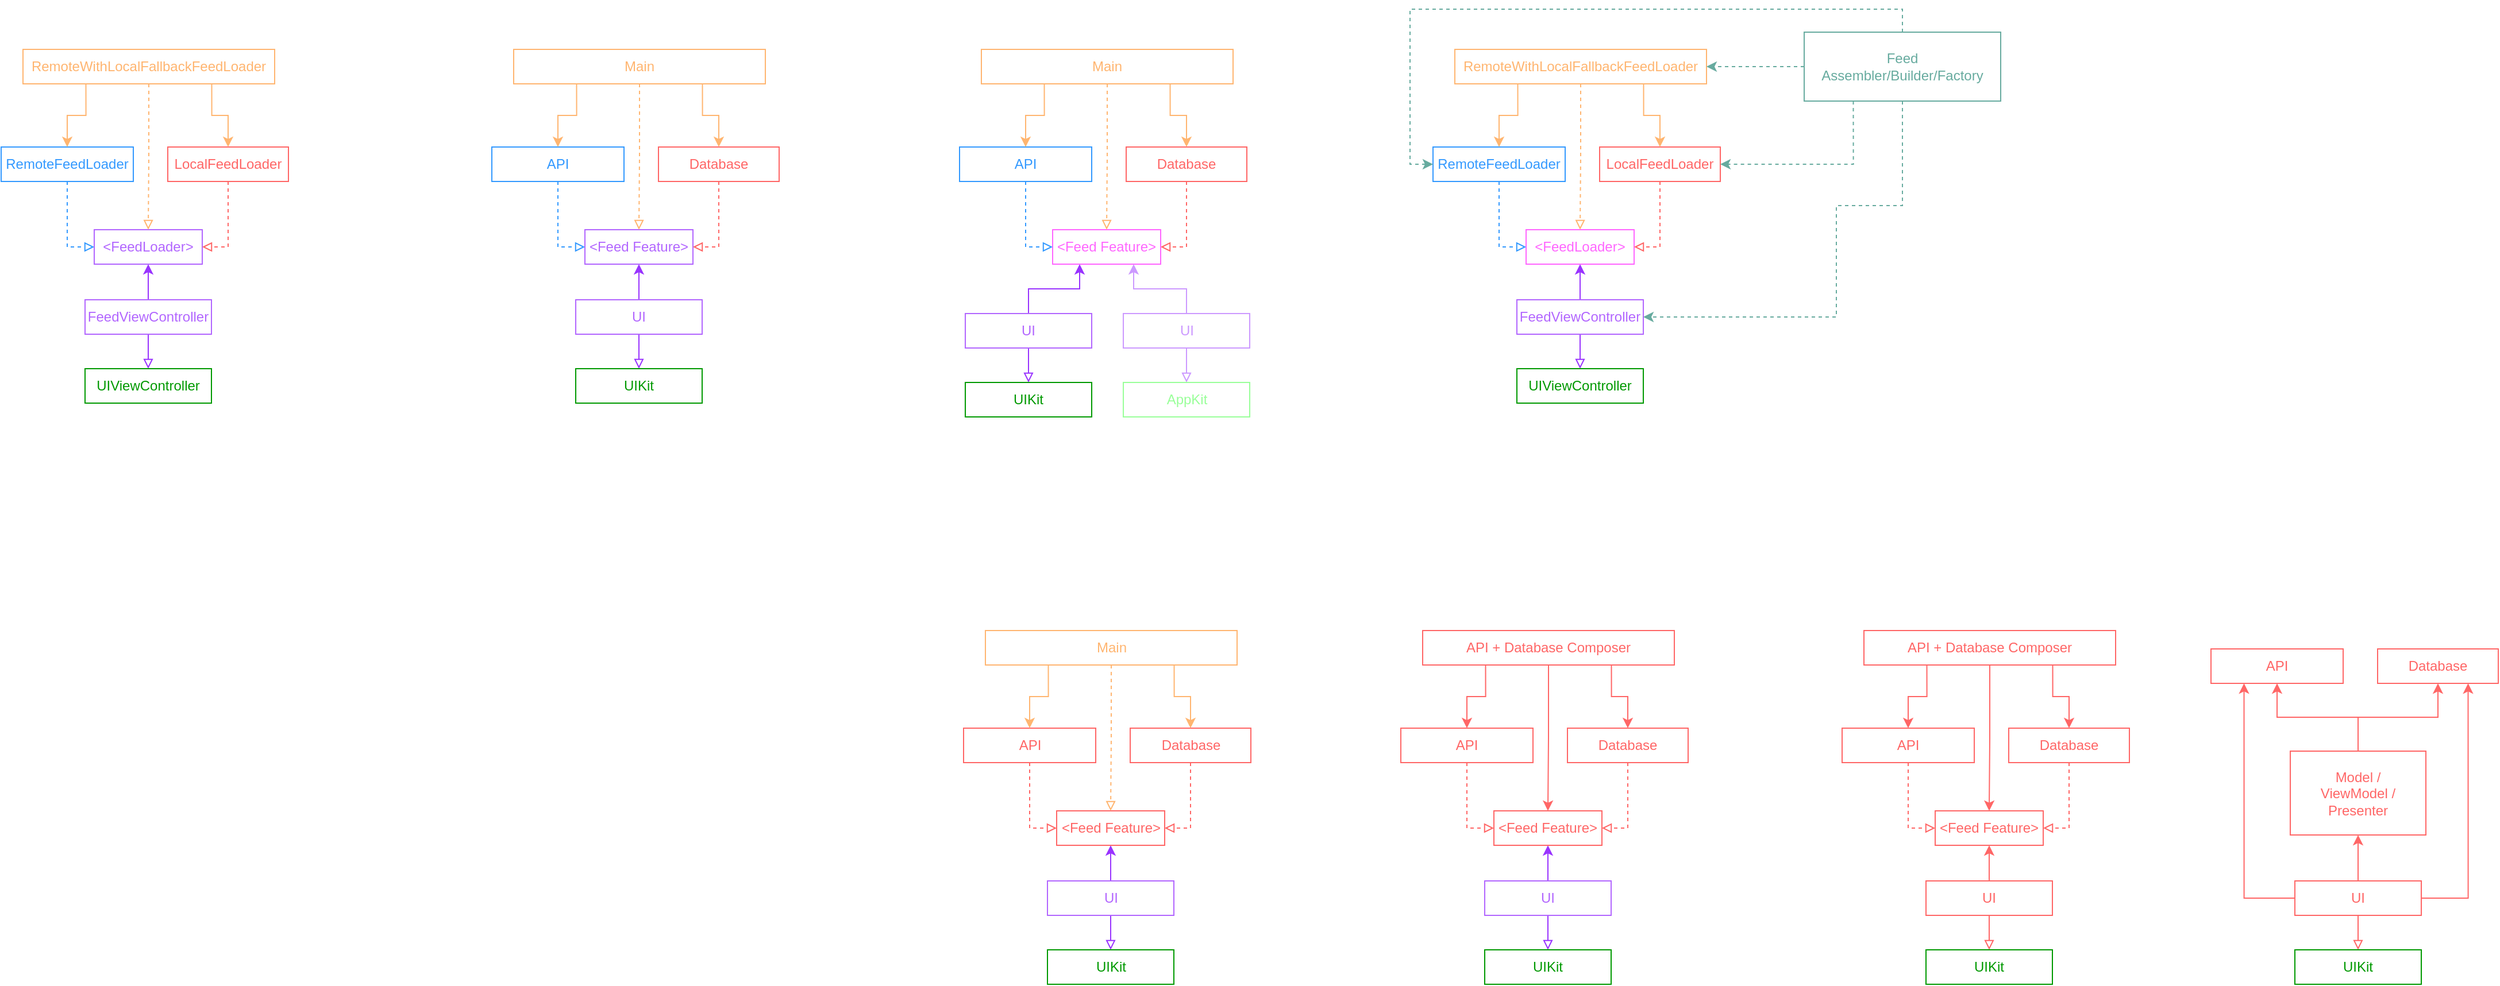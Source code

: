 <mxfile version="21.6.5" type="browser">
  <diagram name="Page-1" id="Kj_0csYEAmlhjLJz_cuv">
    <mxGraphModel dx="3754" dy="2217" grid="0" gridSize="10" guides="1" tooltips="1" connect="1" arrows="1" fold="1" page="0" pageScale="1" pageWidth="850" pageHeight="1100" math="0" shadow="0">
      <root>
        <mxCell id="0" />
        <mxCell id="1" parent="0" />
        <mxCell id="WuWC4Ye0YvJcBM2Y35hv-4" style="edgeStyle=orthogonalEdgeStyle;rounded=0;orthogonalLoop=1;jettySize=auto;html=1;strokeColor=#9933FF;endArrow=block;endFill=0;" parent="1" source="WuWC4Ye0YvJcBM2Y35hv-1" target="WuWC4Ye0YvJcBM2Y35hv-2" edge="1">
          <mxGeometry relative="1" as="geometry" />
        </mxCell>
        <mxCell id="WuWC4Ye0YvJcBM2Y35hv-7" style="edgeStyle=orthogonalEdgeStyle;rounded=0;orthogonalLoop=1;jettySize=auto;html=1;exitX=0.5;exitY=0;exitDx=0;exitDy=0;entryX=0.5;entryY=1;entryDx=0;entryDy=0;endArrow=classic;strokeColor=#9933FF;endFill=1;" parent="1" source="WuWC4Ye0YvJcBM2Y35hv-1" target="WuWC4Ye0YvJcBM2Y35hv-6" edge="1">
          <mxGeometry relative="1" as="geometry" />
        </mxCell>
        <mxCell id="WuWC4Ye0YvJcBM2Y35hv-1" value="FeedViewController" style="rounded=0;whiteSpace=wrap;html=1;strokeColor=#B266FF;fontColor=#B266FF;" parent="1" vertex="1">
          <mxGeometry x="370" y="330" width="110" height="30" as="geometry" />
        </mxCell>
        <mxCell id="WuWC4Ye0YvJcBM2Y35hv-2" value="UIViewController" style="rounded=0;whiteSpace=wrap;html=1;strokeColor=#009900;fontColor=#009900;" parent="1" vertex="1">
          <mxGeometry x="370" y="390" width="110" height="30" as="geometry" />
        </mxCell>
        <mxCell id="WuWC4Ye0YvJcBM2Y35hv-6" value="&amp;lt;FeedLoader&amp;gt;" style="rounded=0;whiteSpace=wrap;html=1;strokeColor=#B266FF;fontColor=#B266FF;" parent="1" vertex="1">
          <mxGeometry x="378" y="269" width="94" height="30" as="geometry" />
        </mxCell>
        <mxCell id="WuWC4Ye0YvJcBM2Y35hv-11" style="edgeStyle=orthogonalEdgeStyle;shape=connector;rounded=0;orthogonalLoop=1;jettySize=auto;html=1;entryX=0;entryY=0.5;entryDx=0;entryDy=0;dashed=1;labelBackgroundColor=default;strokeColor=#3399FF;fontFamily=Helvetica;fontSize=11;fontColor=default;endArrow=block;endFill=0;exitX=0.5;exitY=1;exitDx=0;exitDy=0;" parent="1" source="WuWC4Ye0YvJcBM2Y35hv-9" target="WuWC4Ye0YvJcBM2Y35hv-6" edge="1">
          <mxGeometry relative="1" as="geometry" />
        </mxCell>
        <mxCell id="WuWC4Ye0YvJcBM2Y35hv-9" value="RemoteFeedLoader" style="rounded=0;whiteSpace=wrap;html=1;strokeColor=#3399FF;fontColor=#3399FF;" parent="1" vertex="1">
          <mxGeometry x="297" y="197" width="115" height="30" as="geometry" />
        </mxCell>
        <mxCell id="WuWC4Ye0YvJcBM2Y35hv-13" style="edgeStyle=orthogonalEdgeStyle;shape=connector;rounded=0;orthogonalLoop=1;jettySize=auto;html=1;entryX=1;entryY=0.5;entryDx=0;entryDy=0;dashed=1;labelBackgroundColor=default;strokeColor=#FF6666;fontFamily=Helvetica;fontSize=11;fontColor=default;endArrow=block;endFill=0;" parent="1" source="WuWC4Ye0YvJcBM2Y35hv-12" target="WuWC4Ye0YvJcBM2Y35hv-6" edge="1">
          <mxGeometry relative="1" as="geometry" />
        </mxCell>
        <mxCell id="WuWC4Ye0YvJcBM2Y35hv-12" value="LocalFeedLoader" style="rounded=0;whiteSpace=wrap;html=1;strokeColor=#FF6666;fontColor=#FF6666;" parent="1" vertex="1">
          <mxGeometry x="442" y="197" width="105" height="30" as="geometry" />
        </mxCell>
        <mxCell id="WuWC4Ye0YvJcBM2Y35hv-15" style="edgeStyle=orthogonalEdgeStyle;shape=connector;rounded=0;orthogonalLoop=1;jettySize=auto;html=1;entryX=0.5;entryY=0;entryDx=0;entryDy=0;labelBackgroundColor=default;strokeColor=#FFB570;fontFamily=Helvetica;fontSize=11;fontColor=default;endArrow=classic;endFill=1;exitX=0.25;exitY=1;exitDx=0;exitDy=0;" parent="1" source="WuWC4Ye0YvJcBM2Y35hv-14" target="WuWC4Ye0YvJcBM2Y35hv-9" edge="1">
          <mxGeometry relative="1" as="geometry" />
        </mxCell>
        <mxCell id="WuWC4Ye0YvJcBM2Y35hv-16" style="edgeStyle=orthogonalEdgeStyle;shape=connector;rounded=0;orthogonalLoop=1;jettySize=auto;html=1;exitX=0.75;exitY=1;exitDx=0;exitDy=0;entryX=0.5;entryY=0;entryDx=0;entryDy=0;labelBackgroundColor=default;strokeColor=#FFB570;fontFamily=Helvetica;fontSize=11;fontColor=default;endArrow=classic;endFill=1;" parent="1" source="WuWC4Ye0YvJcBM2Y35hv-14" target="WuWC4Ye0YvJcBM2Y35hv-12" edge="1">
          <mxGeometry relative="1" as="geometry" />
        </mxCell>
        <mxCell id="WuWC4Ye0YvJcBM2Y35hv-17" style="edgeStyle=orthogonalEdgeStyle;shape=connector;rounded=0;orthogonalLoop=1;jettySize=auto;html=1;entryX=0.5;entryY=0;entryDx=0;entryDy=0;dashed=1;labelBackgroundColor=default;strokeColor=#FFB570;fontFamily=Helvetica;fontSize=11;fontColor=default;endArrow=block;endFill=0;" parent="1" source="WuWC4Ye0YvJcBM2Y35hv-14" target="WuWC4Ye0YvJcBM2Y35hv-6" edge="1">
          <mxGeometry relative="1" as="geometry" />
        </mxCell>
        <mxCell id="WuWC4Ye0YvJcBM2Y35hv-14" value="RemoteWithLocalFallbackFeedLoader" style="rounded=0;whiteSpace=wrap;html=1;strokeColor=#FFB570;fontColor=#FFB570;" parent="1" vertex="1">
          <mxGeometry x="316" y="112" width="219" height="30" as="geometry" />
        </mxCell>
        <mxCell id="kkMjpqbwN5-IVZXjnpiT-1" style="edgeStyle=orthogonalEdgeStyle;rounded=0;orthogonalLoop=1;jettySize=auto;html=1;strokeColor=#9933FF;endArrow=block;endFill=0;" edge="1" source="kkMjpqbwN5-IVZXjnpiT-3" target="kkMjpqbwN5-IVZXjnpiT-4" parent="1">
          <mxGeometry relative="1" as="geometry" />
        </mxCell>
        <mxCell id="kkMjpqbwN5-IVZXjnpiT-2" style="edgeStyle=orthogonalEdgeStyle;rounded=0;orthogonalLoop=1;jettySize=auto;html=1;exitX=0.5;exitY=0;exitDx=0;exitDy=0;entryX=0.5;entryY=1;entryDx=0;entryDy=0;endArrow=classic;strokeColor=#9933FF;endFill=1;" edge="1" source="kkMjpqbwN5-IVZXjnpiT-3" target="kkMjpqbwN5-IVZXjnpiT-5" parent="1">
          <mxGeometry relative="1" as="geometry" />
        </mxCell>
        <mxCell id="kkMjpqbwN5-IVZXjnpiT-3" value="UI" style="rounded=0;whiteSpace=wrap;html=1;strokeColor=#B266FF;fontColor=#B266FF;" vertex="1" parent="1">
          <mxGeometry x="797" y="330" width="110" height="30" as="geometry" />
        </mxCell>
        <mxCell id="kkMjpqbwN5-IVZXjnpiT-4" value="UIKit" style="rounded=0;whiteSpace=wrap;html=1;strokeColor=#009900;fontColor=#009900;" vertex="1" parent="1">
          <mxGeometry x="797" y="390" width="110" height="30" as="geometry" />
        </mxCell>
        <mxCell id="kkMjpqbwN5-IVZXjnpiT-5" value="&amp;lt;Feed Feature&amp;gt;" style="rounded=0;whiteSpace=wrap;html=1;strokeColor=#B266FF;fontColor=#B266FF;" vertex="1" parent="1">
          <mxGeometry x="805" y="269" width="94" height="30" as="geometry" />
        </mxCell>
        <mxCell id="kkMjpqbwN5-IVZXjnpiT-6" style="edgeStyle=orthogonalEdgeStyle;shape=connector;rounded=0;orthogonalLoop=1;jettySize=auto;html=1;entryX=0;entryY=0.5;entryDx=0;entryDy=0;dashed=1;labelBackgroundColor=default;strokeColor=#3399FF;fontFamily=Helvetica;fontSize=11;fontColor=default;endArrow=block;endFill=0;exitX=0.5;exitY=1;exitDx=0;exitDy=0;" edge="1" source="kkMjpqbwN5-IVZXjnpiT-7" target="kkMjpqbwN5-IVZXjnpiT-5" parent="1">
          <mxGeometry relative="1" as="geometry" />
        </mxCell>
        <mxCell id="kkMjpqbwN5-IVZXjnpiT-7" value="API" style="rounded=0;whiteSpace=wrap;html=1;strokeColor=#3399FF;fontColor=#3399FF;" vertex="1" parent="1">
          <mxGeometry x="724" y="197" width="115" height="30" as="geometry" />
        </mxCell>
        <mxCell id="kkMjpqbwN5-IVZXjnpiT-8" style="edgeStyle=orthogonalEdgeStyle;shape=connector;rounded=0;orthogonalLoop=1;jettySize=auto;html=1;entryX=1;entryY=0.5;entryDx=0;entryDy=0;dashed=1;labelBackgroundColor=default;strokeColor=#FF6666;fontFamily=Helvetica;fontSize=11;fontColor=default;endArrow=block;endFill=0;" edge="1" source="kkMjpqbwN5-IVZXjnpiT-9" target="kkMjpqbwN5-IVZXjnpiT-5" parent="1">
          <mxGeometry relative="1" as="geometry" />
        </mxCell>
        <mxCell id="kkMjpqbwN5-IVZXjnpiT-9" value="Database" style="rounded=0;whiteSpace=wrap;html=1;strokeColor=#FF6666;fontColor=#FF6666;" vertex="1" parent="1">
          <mxGeometry x="869" y="197" width="105" height="30" as="geometry" />
        </mxCell>
        <mxCell id="kkMjpqbwN5-IVZXjnpiT-10" style="edgeStyle=orthogonalEdgeStyle;shape=connector;rounded=0;orthogonalLoop=1;jettySize=auto;html=1;entryX=0.5;entryY=0;entryDx=0;entryDy=0;labelBackgroundColor=default;strokeColor=#FFB570;fontFamily=Helvetica;fontSize=11;fontColor=default;endArrow=classic;endFill=1;exitX=0.25;exitY=1;exitDx=0;exitDy=0;" edge="1" source="kkMjpqbwN5-IVZXjnpiT-13" target="kkMjpqbwN5-IVZXjnpiT-7" parent="1">
          <mxGeometry relative="1" as="geometry" />
        </mxCell>
        <mxCell id="kkMjpqbwN5-IVZXjnpiT-11" style="edgeStyle=orthogonalEdgeStyle;shape=connector;rounded=0;orthogonalLoop=1;jettySize=auto;html=1;exitX=0.75;exitY=1;exitDx=0;exitDy=0;entryX=0.5;entryY=0;entryDx=0;entryDy=0;labelBackgroundColor=default;strokeColor=#FFB570;fontFamily=Helvetica;fontSize=11;fontColor=default;endArrow=classic;endFill=1;" edge="1" source="kkMjpqbwN5-IVZXjnpiT-13" target="kkMjpqbwN5-IVZXjnpiT-9" parent="1">
          <mxGeometry relative="1" as="geometry" />
        </mxCell>
        <mxCell id="kkMjpqbwN5-IVZXjnpiT-12" style="edgeStyle=orthogonalEdgeStyle;shape=connector;rounded=0;orthogonalLoop=1;jettySize=auto;html=1;entryX=0.5;entryY=0;entryDx=0;entryDy=0;dashed=1;labelBackgroundColor=default;strokeColor=#FFB570;fontFamily=Helvetica;fontSize=11;fontColor=default;endArrow=block;endFill=0;" edge="1" source="kkMjpqbwN5-IVZXjnpiT-13" target="kkMjpqbwN5-IVZXjnpiT-5" parent="1">
          <mxGeometry relative="1" as="geometry" />
        </mxCell>
        <mxCell id="kkMjpqbwN5-IVZXjnpiT-13" value="Main" style="rounded=0;whiteSpace=wrap;html=1;strokeColor=#FFB570;fontColor=#FFB570;" vertex="1" parent="1">
          <mxGeometry x="743" y="112" width="219" height="30" as="geometry" />
        </mxCell>
        <mxCell id="kkMjpqbwN5-IVZXjnpiT-14" style="edgeStyle=orthogonalEdgeStyle;rounded=0;orthogonalLoop=1;jettySize=auto;html=1;strokeColor=#9933FF;endArrow=block;endFill=0;" edge="1" source="kkMjpqbwN5-IVZXjnpiT-16" target="kkMjpqbwN5-IVZXjnpiT-17" parent="1">
          <mxGeometry relative="1" as="geometry" />
        </mxCell>
        <mxCell id="kkMjpqbwN5-IVZXjnpiT-15" style="edgeStyle=orthogonalEdgeStyle;rounded=0;orthogonalLoop=1;jettySize=auto;html=1;exitX=0.5;exitY=0;exitDx=0;exitDy=0;entryX=0.25;entryY=1;entryDx=0;entryDy=0;endArrow=classic;strokeColor=#9933FF;endFill=1;" edge="1" source="kkMjpqbwN5-IVZXjnpiT-16" target="kkMjpqbwN5-IVZXjnpiT-18" parent="1">
          <mxGeometry relative="1" as="geometry" />
        </mxCell>
        <mxCell id="kkMjpqbwN5-IVZXjnpiT-16" value="UI" style="rounded=0;whiteSpace=wrap;html=1;strokeColor=#B266FF;fontColor=#B266FF;" vertex="1" parent="1">
          <mxGeometry x="1136" y="342" width="110" height="30" as="geometry" />
        </mxCell>
        <mxCell id="kkMjpqbwN5-IVZXjnpiT-17" value="UIKit" style="rounded=0;whiteSpace=wrap;html=1;strokeColor=#009900;fontColor=#009900;" vertex="1" parent="1">
          <mxGeometry x="1136" y="402" width="110" height="30" as="geometry" />
        </mxCell>
        <mxCell id="kkMjpqbwN5-IVZXjnpiT-18" value="&amp;lt;Feed Feature&amp;gt;" style="rounded=0;whiteSpace=wrap;html=1;strokeColor=#FF66FF;fontColor=#FF66FF;" vertex="1" parent="1">
          <mxGeometry x="1212" y="269" width="94" height="30" as="geometry" />
        </mxCell>
        <mxCell id="kkMjpqbwN5-IVZXjnpiT-19" style="edgeStyle=orthogonalEdgeStyle;shape=connector;rounded=0;orthogonalLoop=1;jettySize=auto;html=1;entryX=0;entryY=0.5;entryDx=0;entryDy=0;dashed=1;labelBackgroundColor=default;strokeColor=#3399FF;fontFamily=Helvetica;fontSize=11;fontColor=default;endArrow=block;endFill=0;exitX=0.5;exitY=1;exitDx=0;exitDy=0;" edge="1" source="kkMjpqbwN5-IVZXjnpiT-20" target="kkMjpqbwN5-IVZXjnpiT-18" parent="1">
          <mxGeometry relative="1" as="geometry" />
        </mxCell>
        <mxCell id="kkMjpqbwN5-IVZXjnpiT-20" value="API" style="rounded=0;whiteSpace=wrap;html=1;strokeColor=#3399FF;fontColor=#3399FF;" vertex="1" parent="1">
          <mxGeometry x="1131" y="197" width="115" height="30" as="geometry" />
        </mxCell>
        <mxCell id="kkMjpqbwN5-IVZXjnpiT-21" style="edgeStyle=orthogonalEdgeStyle;shape=connector;rounded=0;orthogonalLoop=1;jettySize=auto;html=1;entryX=1;entryY=0.5;entryDx=0;entryDy=0;dashed=1;labelBackgroundColor=default;strokeColor=#FF6666;fontFamily=Helvetica;fontSize=11;fontColor=default;endArrow=block;endFill=0;" edge="1" source="kkMjpqbwN5-IVZXjnpiT-22" target="kkMjpqbwN5-IVZXjnpiT-18" parent="1">
          <mxGeometry relative="1" as="geometry" />
        </mxCell>
        <mxCell id="kkMjpqbwN5-IVZXjnpiT-22" value="Database" style="rounded=0;whiteSpace=wrap;html=1;strokeColor=#FF6666;fontColor=#FF6666;" vertex="1" parent="1">
          <mxGeometry x="1276" y="197" width="105" height="30" as="geometry" />
        </mxCell>
        <mxCell id="kkMjpqbwN5-IVZXjnpiT-23" style="edgeStyle=orthogonalEdgeStyle;shape=connector;rounded=0;orthogonalLoop=1;jettySize=auto;html=1;entryX=0.5;entryY=0;entryDx=0;entryDy=0;labelBackgroundColor=default;strokeColor=#FFB570;fontFamily=Helvetica;fontSize=11;fontColor=default;endArrow=classic;endFill=1;exitX=0.25;exitY=1;exitDx=0;exitDy=0;" edge="1" source="kkMjpqbwN5-IVZXjnpiT-26" target="kkMjpqbwN5-IVZXjnpiT-20" parent="1">
          <mxGeometry relative="1" as="geometry" />
        </mxCell>
        <mxCell id="kkMjpqbwN5-IVZXjnpiT-24" style="edgeStyle=orthogonalEdgeStyle;shape=connector;rounded=0;orthogonalLoop=1;jettySize=auto;html=1;exitX=0.75;exitY=1;exitDx=0;exitDy=0;entryX=0.5;entryY=0;entryDx=0;entryDy=0;labelBackgroundColor=default;strokeColor=#FFB570;fontFamily=Helvetica;fontSize=11;fontColor=default;endArrow=classic;endFill=1;" edge="1" source="kkMjpqbwN5-IVZXjnpiT-26" target="kkMjpqbwN5-IVZXjnpiT-22" parent="1">
          <mxGeometry relative="1" as="geometry" />
        </mxCell>
        <mxCell id="kkMjpqbwN5-IVZXjnpiT-25" style="edgeStyle=orthogonalEdgeStyle;shape=connector;rounded=0;orthogonalLoop=1;jettySize=auto;html=1;entryX=0.5;entryY=0;entryDx=0;entryDy=0;dashed=1;labelBackgroundColor=default;strokeColor=#FFB570;fontFamily=Helvetica;fontSize=11;fontColor=default;endArrow=block;endFill=0;" edge="1" source="kkMjpqbwN5-IVZXjnpiT-26" target="kkMjpqbwN5-IVZXjnpiT-18" parent="1">
          <mxGeometry relative="1" as="geometry" />
        </mxCell>
        <mxCell id="kkMjpqbwN5-IVZXjnpiT-26" value="Main" style="rounded=0;whiteSpace=wrap;html=1;strokeColor=#FFB570;fontColor=#FFB570;" vertex="1" parent="1">
          <mxGeometry x="1150" y="112" width="219" height="30" as="geometry" />
        </mxCell>
        <mxCell id="kkMjpqbwN5-IVZXjnpiT-27" style="edgeStyle=orthogonalEdgeStyle;rounded=0;orthogonalLoop=1;jettySize=auto;html=1;strokeColor=#CC99FF;endArrow=block;endFill=0;" edge="1" source="kkMjpqbwN5-IVZXjnpiT-28" target="kkMjpqbwN5-IVZXjnpiT-29" parent="1">
          <mxGeometry relative="1" as="geometry" />
        </mxCell>
        <mxCell id="kkMjpqbwN5-IVZXjnpiT-30" style="edgeStyle=orthogonalEdgeStyle;shape=connector;rounded=0;orthogonalLoop=1;jettySize=auto;html=1;exitX=0.5;exitY=0;exitDx=0;exitDy=0;entryX=0.75;entryY=1;entryDx=0;entryDy=0;labelBackgroundColor=default;strokeColor=#CC99FF;fontFamily=Helvetica;fontSize=11;fontColor=default;endArrow=classic;endFill=1;" edge="1" parent="1" source="kkMjpqbwN5-IVZXjnpiT-28" target="kkMjpqbwN5-IVZXjnpiT-18">
          <mxGeometry relative="1" as="geometry" />
        </mxCell>
        <mxCell id="kkMjpqbwN5-IVZXjnpiT-28" value="UI" style="rounded=0;whiteSpace=wrap;html=1;strokeColor=#CC99FF;fontColor=#CC99FF;" vertex="1" parent="1">
          <mxGeometry x="1273.5" y="342" width="110" height="30" as="geometry" />
        </mxCell>
        <mxCell id="kkMjpqbwN5-IVZXjnpiT-29" value="AppKit" style="rounded=0;whiteSpace=wrap;html=1;strokeColor=#99FF99;fontColor=#99FF99;" vertex="1" parent="1">
          <mxGeometry x="1273.5" y="402" width="110" height="30" as="geometry" />
        </mxCell>
        <mxCell id="kkMjpqbwN5-IVZXjnpiT-43" style="edgeStyle=orthogonalEdgeStyle;rounded=0;orthogonalLoop=1;jettySize=auto;html=1;strokeColor=#9933FF;endArrow=block;endFill=0;" edge="1" source="kkMjpqbwN5-IVZXjnpiT-45" target="kkMjpqbwN5-IVZXjnpiT-46" parent="1">
          <mxGeometry relative="1" as="geometry" />
        </mxCell>
        <mxCell id="kkMjpqbwN5-IVZXjnpiT-44" style="edgeStyle=orthogonalEdgeStyle;rounded=0;orthogonalLoop=1;jettySize=auto;html=1;exitX=0.5;exitY=0;exitDx=0;exitDy=0;entryX=0.5;entryY=1;entryDx=0;entryDy=0;endArrow=classic;strokeColor=#9933FF;endFill=1;" edge="1" source="kkMjpqbwN5-IVZXjnpiT-45" target="kkMjpqbwN5-IVZXjnpiT-47" parent="1">
          <mxGeometry relative="1" as="geometry" />
        </mxCell>
        <mxCell id="kkMjpqbwN5-IVZXjnpiT-45" value="UI" style="rounded=0;whiteSpace=wrap;html=1;strokeColor=#B266FF;fontColor=#B266FF;" vertex="1" parent="1">
          <mxGeometry x="1207.5" y="836" width="110" height="30" as="geometry" />
        </mxCell>
        <mxCell id="kkMjpqbwN5-IVZXjnpiT-46" value="UIKit" style="rounded=0;whiteSpace=wrap;html=1;strokeColor=#009900;fontColor=#009900;" vertex="1" parent="1">
          <mxGeometry x="1207.5" y="896" width="110" height="30" as="geometry" />
        </mxCell>
        <mxCell id="kkMjpqbwN5-IVZXjnpiT-47" value="&amp;lt;Feed Feature&amp;gt;" style="rounded=0;whiteSpace=wrap;html=1;strokeColor=#FF6666;fontColor=#FF6666;" vertex="1" parent="1">
          <mxGeometry x="1215.5" y="775" width="94" height="30" as="geometry" />
        </mxCell>
        <mxCell id="kkMjpqbwN5-IVZXjnpiT-48" style="edgeStyle=orthogonalEdgeStyle;shape=connector;rounded=0;orthogonalLoop=1;jettySize=auto;html=1;entryX=0;entryY=0.5;entryDx=0;entryDy=0;dashed=1;labelBackgroundColor=default;strokeColor=#FF6666;fontFamily=Helvetica;fontSize=11;fontColor=default;endArrow=block;endFill=0;exitX=0.5;exitY=1;exitDx=0;exitDy=0;" edge="1" source="kkMjpqbwN5-IVZXjnpiT-49" target="kkMjpqbwN5-IVZXjnpiT-47" parent="1">
          <mxGeometry relative="1" as="geometry" />
        </mxCell>
        <mxCell id="kkMjpqbwN5-IVZXjnpiT-49" value="API" style="rounded=0;whiteSpace=wrap;html=1;strokeColor=#FF6666;fontColor=#FF6666;" vertex="1" parent="1">
          <mxGeometry x="1134.5" y="703" width="115" height="30" as="geometry" />
        </mxCell>
        <mxCell id="kkMjpqbwN5-IVZXjnpiT-50" style="edgeStyle=orthogonalEdgeStyle;shape=connector;rounded=0;orthogonalLoop=1;jettySize=auto;html=1;entryX=1;entryY=0.5;entryDx=0;entryDy=0;dashed=1;labelBackgroundColor=default;strokeColor=#FF6666;fontFamily=Helvetica;fontSize=11;fontColor=default;endArrow=block;endFill=0;" edge="1" source="kkMjpqbwN5-IVZXjnpiT-51" target="kkMjpqbwN5-IVZXjnpiT-47" parent="1">
          <mxGeometry relative="1" as="geometry" />
        </mxCell>
        <mxCell id="kkMjpqbwN5-IVZXjnpiT-51" value="Database" style="rounded=0;whiteSpace=wrap;html=1;strokeColor=#FF6666;fontColor=#FF6666;" vertex="1" parent="1">
          <mxGeometry x="1279.5" y="703" width="105" height="30" as="geometry" />
        </mxCell>
        <mxCell id="kkMjpqbwN5-IVZXjnpiT-52" style="edgeStyle=orthogonalEdgeStyle;shape=connector;rounded=0;orthogonalLoop=1;jettySize=auto;html=1;entryX=0.5;entryY=0;entryDx=0;entryDy=0;labelBackgroundColor=default;strokeColor=#FFB570;fontFamily=Helvetica;fontSize=11;fontColor=default;endArrow=classic;endFill=1;exitX=0.25;exitY=1;exitDx=0;exitDy=0;" edge="1" source="kkMjpqbwN5-IVZXjnpiT-55" target="kkMjpqbwN5-IVZXjnpiT-49" parent="1">
          <mxGeometry relative="1" as="geometry" />
        </mxCell>
        <mxCell id="kkMjpqbwN5-IVZXjnpiT-53" style="edgeStyle=orthogonalEdgeStyle;shape=connector;rounded=0;orthogonalLoop=1;jettySize=auto;html=1;exitX=0.75;exitY=1;exitDx=0;exitDy=0;entryX=0.5;entryY=0;entryDx=0;entryDy=0;labelBackgroundColor=default;strokeColor=#FFB570;fontFamily=Helvetica;fontSize=11;fontColor=default;endArrow=classic;endFill=1;" edge="1" source="kkMjpqbwN5-IVZXjnpiT-55" target="kkMjpqbwN5-IVZXjnpiT-51" parent="1">
          <mxGeometry relative="1" as="geometry" />
        </mxCell>
        <mxCell id="kkMjpqbwN5-IVZXjnpiT-54" style="edgeStyle=orthogonalEdgeStyle;shape=connector;rounded=0;orthogonalLoop=1;jettySize=auto;html=1;entryX=0.5;entryY=0;entryDx=0;entryDy=0;dashed=1;labelBackgroundColor=default;strokeColor=#FFB570;fontFamily=Helvetica;fontSize=11;fontColor=default;endArrow=block;endFill=0;" edge="1" source="kkMjpqbwN5-IVZXjnpiT-55" target="kkMjpqbwN5-IVZXjnpiT-47" parent="1">
          <mxGeometry relative="1" as="geometry" />
        </mxCell>
        <mxCell id="kkMjpqbwN5-IVZXjnpiT-55" value="Main" style="rounded=0;whiteSpace=wrap;html=1;strokeColor=#FFB570;fontColor=#FFB570;" vertex="1" parent="1">
          <mxGeometry x="1153.5" y="618" width="219" height="30" as="geometry" />
        </mxCell>
        <mxCell id="kkMjpqbwN5-IVZXjnpiT-56" style="edgeStyle=orthogonalEdgeStyle;rounded=0;orthogonalLoop=1;jettySize=auto;html=1;strokeColor=#9933FF;endArrow=block;endFill=0;" edge="1" source="kkMjpqbwN5-IVZXjnpiT-58" target="kkMjpqbwN5-IVZXjnpiT-59" parent="1">
          <mxGeometry relative="1" as="geometry" />
        </mxCell>
        <mxCell id="kkMjpqbwN5-IVZXjnpiT-57" style="edgeStyle=orthogonalEdgeStyle;rounded=0;orthogonalLoop=1;jettySize=auto;html=1;exitX=0.5;exitY=0;exitDx=0;exitDy=0;entryX=0.5;entryY=1;entryDx=0;entryDy=0;endArrow=classic;strokeColor=#9933FF;endFill=1;" edge="1" source="kkMjpqbwN5-IVZXjnpiT-58" target="kkMjpqbwN5-IVZXjnpiT-60" parent="1">
          <mxGeometry relative="1" as="geometry" />
        </mxCell>
        <mxCell id="kkMjpqbwN5-IVZXjnpiT-58" value="UI" style="rounded=0;whiteSpace=wrap;html=1;strokeColor=#B266FF;fontColor=#B266FF;" vertex="1" parent="1">
          <mxGeometry x="1588" y="836" width="110" height="30" as="geometry" />
        </mxCell>
        <mxCell id="kkMjpqbwN5-IVZXjnpiT-59" value="UIKit" style="rounded=0;whiteSpace=wrap;html=1;strokeColor=#009900;fontColor=#009900;" vertex="1" parent="1">
          <mxGeometry x="1588" y="896" width="110" height="30" as="geometry" />
        </mxCell>
        <mxCell id="kkMjpqbwN5-IVZXjnpiT-60" value="&amp;lt;Feed Feature&amp;gt;" style="rounded=0;whiteSpace=wrap;html=1;strokeColor=#FF6666;fontColor=#FF6666;" vertex="1" parent="1">
          <mxGeometry x="1596" y="775" width="94" height="30" as="geometry" />
        </mxCell>
        <mxCell id="kkMjpqbwN5-IVZXjnpiT-61" style="edgeStyle=orthogonalEdgeStyle;shape=connector;rounded=0;orthogonalLoop=1;jettySize=auto;html=1;entryX=0;entryY=0.5;entryDx=0;entryDy=0;dashed=1;labelBackgroundColor=default;strokeColor=#FF6666;fontFamily=Helvetica;fontSize=11;fontColor=default;endArrow=block;endFill=0;exitX=0.5;exitY=1;exitDx=0;exitDy=0;" edge="1" source="kkMjpqbwN5-IVZXjnpiT-62" target="kkMjpqbwN5-IVZXjnpiT-60" parent="1">
          <mxGeometry relative="1" as="geometry" />
        </mxCell>
        <mxCell id="kkMjpqbwN5-IVZXjnpiT-62" value="API" style="rounded=0;whiteSpace=wrap;html=1;strokeColor=#FF6666;fontColor=#FF6666;" vertex="1" parent="1">
          <mxGeometry x="1515" y="703" width="115" height="30" as="geometry" />
        </mxCell>
        <mxCell id="kkMjpqbwN5-IVZXjnpiT-63" style="edgeStyle=orthogonalEdgeStyle;shape=connector;rounded=0;orthogonalLoop=1;jettySize=auto;html=1;entryX=1;entryY=0.5;entryDx=0;entryDy=0;dashed=1;labelBackgroundColor=default;strokeColor=#FF6666;fontFamily=Helvetica;fontSize=11;fontColor=default;endArrow=block;endFill=0;" edge="1" source="kkMjpqbwN5-IVZXjnpiT-64" target="kkMjpqbwN5-IVZXjnpiT-60" parent="1">
          <mxGeometry relative="1" as="geometry" />
        </mxCell>
        <mxCell id="kkMjpqbwN5-IVZXjnpiT-64" value="Database" style="rounded=0;whiteSpace=wrap;html=1;strokeColor=#FF6666;fontColor=#FF6666;" vertex="1" parent="1">
          <mxGeometry x="1660" y="703" width="105" height="30" as="geometry" />
        </mxCell>
        <mxCell id="kkMjpqbwN5-IVZXjnpiT-65" style="edgeStyle=orthogonalEdgeStyle;shape=connector;rounded=0;orthogonalLoop=1;jettySize=auto;html=1;entryX=0.5;entryY=0;entryDx=0;entryDy=0;labelBackgroundColor=default;strokeColor=#FF6666;fontFamily=Helvetica;fontSize=11;fontColor=default;endArrow=classic;endFill=1;exitX=0.25;exitY=1;exitDx=0;exitDy=0;" edge="1" source="kkMjpqbwN5-IVZXjnpiT-68" target="kkMjpqbwN5-IVZXjnpiT-62" parent="1">
          <mxGeometry relative="1" as="geometry" />
        </mxCell>
        <mxCell id="kkMjpqbwN5-IVZXjnpiT-66" style="edgeStyle=orthogonalEdgeStyle;shape=connector;rounded=0;orthogonalLoop=1;jettySize=auto;html=1;exitX=0.75;exitY=1;exitDx=0;exitDy=0;entryX=0.5;entryY=0;entryDx=0;entryDy=0;labelBackgroundColor=default;strokeColor=#FF6666;fontFamily=Helvetica;fontSize=11;fontColor=default;endArrow=classic;endFill=1;" edge="1" source="kkMjpqbwN5-IVZXjnpiT-68" target="kkMjpqbwN5-IVZXjnpiT-64" parent="1">
          <mxGeometry relative="1" as="geometry" />
        </mxCell>
        <mxCell id="kkMjpqbwN5-IVZXjnpiT-67" style="edgeStyle=orthogonalEdgeStyle;shape=connector;rounded=0;orthogonalLoop=1;jettySize=auto;html=1;entryX=0.5;entryY=0;entryDx=0;entryDy=0;labelBackgroundColor=default;strokeColor=#FF6666;fontFamily=Helvetica;fontSize=11;fontColor=default;endArrow=classic;endFill=1;" edge="1" source="kkMjpqbwN5-IVZXjnpiT-68" target="kkMjpqbwN5-IVZXjnpiT-60" parent="1">
          <mxGeometry relative="1" as="geometry" />
        </mxCell>
        <mxCell id="kkMjpqbwN5-IVZXjnpiT-68" value="API + Database Composer" style="rounded=0;whiteSpace=wrap;html=1;strokeColor=#FF6666;fontColor=#FF6666;" vertex="1" parent="1">
          <mxGeometry x="1534" y="618" width="219" height="30" as="geometry" />
        </mxCell>
        <mxCell id="kkMjpqbwN5-IVZXjnpiT-69" style="edgeStyle=orthogonalEdgeStyle;rounded=0;orthogonalLoop=1;jettySize=auto;html=1;strokeColor=#FF6666;endArrow=block;endFill=0;" edge="1" source="kkMjpqbwN5-IVZXjnpiT-71" target="kkMjpqbwN5-IVZXjnpiT-72" parent="1">
          <mxGeometry relative="1" as="geometry" />
        </mxCell>
        <mxCell id="kkMjpqbwN5-IVZXjnpiT-70" style="edgeStyle=orthogonalEdgeStyle;rounded=0;orthogonalLoop=1;jettySize=auto;html=1;exitX=0.5;exitY=0;exitDx=0;exitDy=0;entryX=0.5;entryY=1;entryDx=0;entryDy=0;endArrow=classic;strokeColor=#FF6666;endFill=1;" edge="1" source="kkMjpqbwN5-IVZXjnpiT-71" target="kkMjpqbwN5-IVZXjnpiT-73" parent="1">
          <mxGeometry relative="1" as="geometry" />
        </mxCell>
        <mxCell id="kkMjpqbwN5-IVZXjnpiT-71" value="UI" style="rounded=0;whiteSpace=wrap;html=1;strokeColor=#FF6666;fontColor=#FF6666;" vertex="1" parent="1">
          <mxGeometry x="1972" y="836" width="110" height="30" as="geometry" />
        </mxCell>
        <mxCell id="kkMjpqbwN5-IVZXjnpiT-72" value="UIKit" style="rounded=0;whiteSpace=wrap;html=1;strokeColor=#009900;fontColor=#009900;" vertex="1" parent="1">
          <mxGeometry x="1972" y="896" width="110" height="30" as="geometry" />
        </mxCell>
        <mxCell id="kkMjpqbwN5-IVZXjnpiT-73" value="&amp;lt;Feed Feature&amp;gt;" style="rounded=0;whiteSpace=wrap;html=1;strokeColor=#FF6666;fontColor=#FF6666;" vertex="1" parent="1">
          <mxGeometry x="1980" y="775" width="94" height="30" as="geometry" />
        </mxCell>
        <mxCell id="kkMjpqbwN5-IVZXjnpiT-74" style="edgeStyle=orthogonalEdgeStyle;shape=connector;rounded=0;orthogonalLoop=1;jettySize=auto;html=1;entryX=0;entryY=0.5;entryDx=0;entryDy=0;dashed=1;labelBackgroundColor=default;strokeColor=#FF6666;fontFamily=Helvetica;fontSize=11;fontColor=default;endArrow=block;endFill=0;exitX=0.5;exitY=1;exitDx=0;exitDy=0;" edge="1" source="kkMjpqbwN5-IVZXjnpiT-75" target="kkMjpqbwN5-IVZXjnpiT-73" parent="1">
          <mxGeometry relative="1" as="geometry" />
        </mxCell>
        <mxCell id="kkMjpqbwN5-IVZXjnpiT-75" value="API" style="rounded=0;whiteSpace=wrap;html=1;strokeColor=#FF6666;fontColor=#FF6666;" vertex="1" parent="1">
          <mxGeometry x="1899" y="703" width="115" height="30" as="geometry" />
        </mxCell>
        <mxCell id="kkMjpqbwN5-IVZXjnpiT-76" style="edgeStyle=orthogonalEdgeStyle;shape=connector;rounded=0;orthogonalLoop=1;jettySize=auto;html=1;entryX=1;entryY=0.5;entryDx=0;entryDy=0;dashed=1;labelBackgroundColor=default;strokeColor=#FF6666;fontFamily=Helvetica;fontSize=11;fontColor=default;endArrow=block;endFill=0;" edge="1" source="kkMjpqbwN5-IVZXjnpiT-77" target="kkMjpqbwN5-IVZXjnpiT-73" parent="1">
          <mxGeometry relative="1" as="geometry" />
        </mxCell>
        <mxCell id="kkMjpqbwN5-IVZXjnpiT-77" value="Database" style="rounded=0;whiteSpace=wrap;html=1;strokeColor=#FF6666;fontColor=#FF6666;" vertex="1" parent="1">
          <mxGeometry x="2044" y="703" width="105" height="30" as="geometry" />
        </mxCell>
        <mxCell id="kkMjpqbwN5-IVZXjnpiT-78" style="edgeStyle=orthogonalEdgeStyle;shape=connector;rounded=0;orthogonalLoop=1;jettySize=auto;html=1;entryX=0.5;entryY=0;entryDx=0;entryDy=0;labelBackgroundColor=default;strokeColor=#FF6666;fontFamily=Helvetica;fontSize=11;fontColor=default;endArrow=classic;endFill=1;exitX=0.25;exitY=1;exitDx=0;exitDy=0;" edge="1" source="kkMjpqbwN5-IVZXjnpiT-81" target="kkMjpqbwN5-IVZXjnpiT-75" parent="1">
          <mxGeometry relative="1" as="geometry" />
        </mxCell>
        <mxCell id="kkMjpqbwN5-IVZXjnpiT-79" style="edgeStyle=orthogonalEdgeStyle;shape=connector;rounded=0;orthogonalLoop=1;jettySize=auto;html=1;exitX=0.75;exitY=1;exitDx=0;exitDy=0;entryX=0.5;entryY=0;entryDx=0;entryDy=0;labelBackgroundColor=default;strokeColor=#FF6666;fontFamily=Helvetica;fontSize=11;fontColor=default;endArrow=classic;endFill=1;" edge="1" source="kkMjpqbwN5-IVZXjnpiT-81" target="kkMjpqbwN5-IVZXjnpiT-77" parent="1">
          <mxGeometry relative="1" as="geometry" />
        </mxCell>
        <mxCell id="kkMjpqbwN5-IVZXjnpiT-80" style="edgeStyle=orthogonalEdgeStyle;shape=connector;rounded=0;orthogonalLoop=1;jettySize=auto;html=1;entryX=0.5;entryY=0;entryDx=0;entryDy=0;labelBackgroundColor=default;strokeColor=#FF6666;fontFamily=Helvetica;fontSize=11;fontColor=default;endArrow=classic;endFill=1;" edge="1" source="kkMjpqbwN5-IVZXjnpiT-81" target="kkMjpqbwN5-IVZXjnpiT-73" parent="1">
          <mxGeometry relative="1" as="geometry" />
        </mxCell>
        <mxCell id="kkMjpqbwN5-IVZXjnpiT-81" value="API + Database Composer" style="rounded=0;whiteSpace=wrap;html=1;strokeColor=#FF6666;fontColor=#FF6666;" vertex="1" parent="1">
          <mxGeometry x="1918" y="618" width="219" height="30" as="geometry" />
        </mxCell>
        <mxCell id="kkMjpqbwN5-IVZXjnpiT-82" style="edgeStyle=orthogonalEdgeStyle;rounded=0;orthogonalLoop=1;jettySize=auto;html=1;strokeColor=#FF6666;endArrow=block;endFill=0;" edge="1" source="kkMjpqbwN5-IVZXjnpiT-84" target="kkMjpqbwN5-IVZXjnpiT-85" parent="1">
          <mxGeometry relative="1" as="geometry" />
        </mxCell>
        <mxCell id="kkMjpqbwN5-IVZXjnpiT-83" style="edgeStyle=orthogonalEdgeStyle;rounded=0;orthogonalLoop=1;jettySize=auto;html=1;exitX=0.5;exitY=0;exitDx=0;exitDy=0;entryX=0.5;entryY=1;entryDx=0;entryDy=0;endArrow=classic;strokeColor=#FF6666;endFill=1;" edge="1" source="kkMjpqbwN5-IVZXjnpiT-84" target="kkMjpqbwN5-IVZXjnpiT-86" parent="1">
          <mxGeometry relative="1" as="geometry" />
        </mxCell>
        <mxCell id="kkMjpqbwN5-IVZXjnpiT-97" style="edgeStyle=orthogonalEdgeStyle;shape=connector;rounded=0;orthogonalLoop=1;jettySize=auto;html=1;exitX=0;exitY=0.5;exitDx=0;exitDy=0;entryX=0.25;entryY=1;entryDx=0;entryDy=0;labelBackgroundColor=default;strokeColor=#FF6666;fontFamily=Helvetica;fontSize=11;fontColor=default;endArrow=classic;endFill=1;" edge="1" parent="1" source="kkMjpqbwN5-IVZXjnpiT-84" target="kkMjpqbwN5-IVZXjnpiT-88">
          <mxGeometry relative="1" as="geometry" />
        </mxCell>
        <mxCell id="kkMjpqbwN5-IVZXjnpiT-98" style="edgeStyle=orthogonalEdgeStyle;shape=connector;rounded=0;orthogonalLoop=1;jettySize=auto;html=1;exitX=1;exitY=0.5;exitDx=0;exitDy=0;entryX=0.75;entryY=1;entryDx=0;entryDy=0;labelBackgroundColor=default;strokeColor=#FF6666;fontFamily=Helvetica;fontSize=11;fontColor=default;endArrow=classic;endFill=1;" edge="1" parent="1" source="kkMjpqbwN5-IVZXjnpiT-84" target="kkMjpqbwN5-IVZXjnpiT-90">
          <mxGeometry relative="1" as="geometry" />
        </mxCell>
        <mxCell id="kkMjpqbwN5-IVZXjnpiT-84" value="UI" style="rounded=0;whiteSpace=wrap;html=1;strokeColor=#FF6666;fontColor=#FF6666;" vertex="1" parent="1">
          <mxGeometry x="2293" y="836" width="110" height="30" as="geometry" />
        </mxCell>
        <mxCell id="kkMjpqbwN5-IVZXjnpiT-85" value="UIKit" style="rounded=0;whiteSpace=wrap;html=1;strokeColor=#009900;fontColor=#009900;" vertex="1" parent="1">
          <mxGeometry x="2293" y="896" width="110" height="30" as="geometry" />
        </mxCell>
        <mxCell id="kkMjpqbwN5-IVZXjnpiT-95" style="edgeStyle=orthogonalEdgeStyle;shape=connector;rounded=0;orthogonalLoop=1;jettySize=auto;html=1;exitX=0.5;exitY=0;exitDx=0;exitDy=0;entryX=0.5;entryY=1;entryDx=0;entryDy=0;labelBackgroundColor=default;strokeColor=#FF6666;fontFamily=Helvetica;fontSize=11;fontColor=default;endArrow=classic;endFill=1;" edge="1" parent="1" source="kkMjpqbwN5-IVZXjnpiT-86" target="kkMjpqbwN5-IVZXjnpiT-88">
          <mxGeometry relative="1" as="geometry" />
        </mxCell>
        <mxCell id="kkMjpqbwN5-IVZXjnpiT-96" style="edgeStyle=orthogonalEdgeStyle;shape=connector;rounded=0;orthogonalLoop=1;jettySize=auto;html=1;exitX=0.5;exitY=0;exitDx=0;exitDy=0;entryX=0.5;entryY=1;entryDx=0;entryDy=0;labelBackgroundColor=default;strokeColor=#FF6666;fontFamily=Helvetica;fontSize=11;fontColor=default;endArrow=classic;endFill=1;" edge="1" parent="1" source="kkMjpqbwN5-IVZXjnpiT-86" target="kkMjpqbwN5-IVZXjnpiT-90">
          <mxGeometry relative="1" as="geometry" />
        </mxCell>
        <mxCell id="kkMjpqbwN5-IVZXjnpiT-86" value="Model /&lt;br&gt;ViewModel /&lt;br&gt;Presenter" style="rounded=0;whiteSpace=wrap;html=1;strokeColor=#FF6666;fontColor=#FF6666;" vertex="1" parent="1">
          <mxGeometry x="2289" y="723" width="118" height="73" as="geometry" />
        </mxCell>
        <mxCell id="kkMjpqbwN5-IVZXjnpiT-88" value="API" style="rounded=0;whiteSpace=wrap;html=1;strokeColor=#FF6666;fontColor=#FF6666;" vertex="1" parent="1">
          <mxGeometry x="2220" y="634" width="115" height="30" as="geometry" />
        </mxCell>
        <mxCell id="kkMjpqbwN5-IVZXjnpiT-90" value="Database" style="rounded=0;whiteSpace=wrap;html=1;strokeColor=#FF6666;fontColor=#FF6666;" vertex="1" parent="1">
          <mxGeometry x="2365" y="634" width="105" height="30" as="geometry" />
        </mxCell>
        <mxCell id="kkMjpqbwN5-IVZXjnpiT-116" style="edgeStyle=orthogonalEdgeStyle;rounded=0;orthogonalLoop=1;jettySize=auto;html=1;strokeColor=#9933FF;endArrow=block;endFill=0;" edge="1" source="kkMjpqbwN5-IVZXjnpiT-118" target="kkMjpqbwN5-IVZXjnpiT-119" parent="1">
          <mxGeometry relative="1" as="geometry" />
        </mxCell>
        <mxCell id="kkMjpqbwN5-IVZXjnpiT-117" style="edgeStyle=orthogonalEdgeStyle;rounded=0;orthogonalLoop=1;jettySize=auto;html=1;exitX=0.5;exitY=0;exitDx=0;exitDy=0;entryX=0.5;entryY=1;entryDx=0;entryDy=0;endArrow=classic;strokeColor=#9933FF;endFill=1;" edge="1" source="kkMjpqbwN5-IVZXjnpiT-118" target="kkMjpqbwN5-IVZXjnpiT-120" parent="1">
          <mxGeometry relative="1" as="geometry" />
        </mxCell>
        <mxCell id="kkMjpqbwN5-IVZXjnpiT-118" value="FeedViewController" style="rounded=0;whiteSpace=wrap;html=1;strokeColor=#B266FF;fontColor=#B266FF;" vertex="1" parent="1">
          <mxGeometry x="1616" y="330" width="110" height="30" as="geometry" />
        </mxCell>
        <mxCell id="kkMjpqbwN5-IVZXjnpiT-119" value="UIViewController" style="rounded=0;whiteSpace=wrap;html=1;strokeColor=#009900;fontColor=#009900;" vertex="1" parent="1">
          <mxGeometry x="1616" y="390" width="110" height="30" as="geometry" />
        </mxCell>
        <mxCell id="kkMjpqbwN5-IVZXjnpiT-120" value="&amp;lt;FeedLoader&amp;gt;" style="rounded=0;whiteSpace=wrap;html=1;strokeColor=#FF66FF;fontColor=#FF66FF;" vertex="1" parent="1">
          <mxGeometry x="1624" y="269" width="94" height="30" as="geometry" />
        </mxCell>
        <mxCell id="kkMjpqbwN5-IVZXjnpiT-121" style="edgeStyle=orthogonalEdgeStyle;shape=connector;rounded=0;orthogonalLoop=1;jettySize=auto;html=1;entryX=0;entryY=0.5;entryDx=0;entryDy=0;dashed=1;labelBackgroundColor=default;strokeColor=#3399FF;fontFamily=Helvetica;fontSize=11;fontColor=default;endArrow=block;endFill=0;exitX=0.5;exitY=1;exitDx=0;exitDy=0;" edge="1" source="kkMjpqbwN5-IVZXjnpiT-122" target="kkMjpqbwN5-IVZXjnpiT-120" parent="1">
          <mxGeometry relative="1" as="geometry" />
        </mxCell>
        <mxCell id="kkMjpqbwN5-IVZXjnpiT-122" value="RemoteFeedLoader" style="rounded=0;whiteSpace=wrap;html=1;strokeColor=#3399FF;fontColor=#3399FF;" vertex="1" parent="1">
          <mxGeometry x="1543" y="197" width="115" height="30" as="geometry" />
        </mxCell>
        <mxCell id="kkMjpqbwN5-IVZXjnpiT-123" style="edgeStyle=orthogonalEdgeStyle;shape=connector;rounded=0;orthogonalLoop=1;jettySize=auto;html=1;entryX=1;entryY=0.5;entryDx=0;entryDy=0;dashed=1;labelBackgroundColor=default;strokeColor=#FF6666;fontFamily=Helvetica;fontSize=11;fontColor=default;endArrow=block;endFill=0;" edge="1" source="kkMjpqbwN5-IVZXjnpiT-124" target="kkMjpqbwN5-IVZXjnpiT-120" parent="1">
          <mxGeometry relative="1" as="geometry" />
        </mxCell>
        <mxCell id="kkMjpqbwN5-IVZXjnpiT-124" value="LocalFeedLoader" style="rounded=0;whiteSpace=wrap;html=1;strokeColor=#FF6666;fontColor=#FF6666;" vertex="1" parent="1">
          <mxGeometry x="1688" y="197" width="105" height="30" as="geometry" />
        </mxCell>
        <mxCell id="kkMjpqbwN5-IVZXjnpiT-125" style="edgeStyle=orthogonalEdgeStyle;shape=connector;rounded=0;orthogonalLoop=1;jettySize=auto;html=1;entryX=0.5;entryY=0;entryDx=0;entryDy=0;labelBackgroundColor=default;strokeColor=#FFB570;fontFamily=Helvetica;fontSize=11;fontColor=default;endArrow=classic;endFill=1;exitX=0.25;exitY=1;exitDx=0;exitDy=0;" edge="1" source="kkMjpqbwN5-IVZXjnpiT-128" target="kkMjpqbwN5-IVZXjnpiT-122" parent="1">
          <mxGeometry relative="1" as="geometry" />
        </mxCell>
        <mxCell id="kkMjpqbwN5-IVZXjnpiT-126" style="edgeStyle=orthogonalEdgeStyle;shape=connector;rounded=0;orthogonalLoop=1;jettySize=auto;html=1;exitX=0.75;exitY=1;exitDx=0;exitDy=0;entryX=0.5;entryY=0;entryDx=0;entryDy=0;labelBackgroundColor=default;strokeColor=#FFB570;fontFamily=Helvetica;fontSize=11;fontColor=default;endArrow=classic;endFill=1;" edge="1" source="kkMjpqbwN5-IVZXjnpiT-128" target="kkMjpqbwN5-IVZXjnpiT-124" parent="1">
          <mxGeometry relative="1" as="geometry" />
        </mxCell>
        <mxCell id="kkMjpqbwN5-IVZXjnpiT-127" style="edgeStyle=orthogonalEdgeStyle;shape=connector;rounded=0;orthogonalLoop=1;jettySize=auto;html=1;entryX=0.5;entryY=0;entryDx=0;entryDy=0;dashed=1;labelBackgroundColor=default;strokeColor=#FFB570;fontFamily=Helvetica;fontSize=11;fontColor=default;endArrow=block;endFill=0;" edge="1" source="kkMjpqbwN5-IVZXjnpiT-128" target="kkMjpqbwN5-IVZXjnpiT-120" parent="1">
          <mxGeometry relative="1" as="geometry" />
        </mxCell>
        <mxCell id="kkMjpqbwN5-IVZXjnpiT-128" value="RemoteWithLocalFallbackFeedLoader" style="rounded=0;whiteSpace=wrap;html=1;strokeColor=#FFB570;fontColor=#FFB570;" vertex="1" parent="1">
          <mxGeometry x="1562" y="112" width="219" height="30" as="geometry" />
        </mxCell>
        <mxCell id="kkMjpqbwN5-IVZXjnpiT-143" style="edgeStyle=orthogonalEdgeStyle;shape=connector;rounded=0;orthogonalLoop=1;jettySize=auto;html=1;exitX=0;exitY=0.5;exitDx=0;exitDy=0;entryX=1;entryY=0.5;entryDx=0;entryDy=0;labelBackgroundColor=default;strokeColor=#67AB9F;fontFamily=Helvetica;fontSize=11;fontColor=default;endArrow=classic;endFill=1;dashed=1;" edge="1" parent="1" source="kkMjpqbwN5-IVZXjnpiT-142" target="kkMjpqbwN5-IVZXjnpiT-128">
          <mxGeometry relative="1" as="geometry" />
        </mxCell>
        <mxCell id="kkMjpqbwN5-IVZXjnpiT-145" style="edgeStyle=orthogonalEdgeStyle;shape=connector;rounded=0;orthogonalLoop=1;jettySize=auto;html=1;exitX=0.25;exitY=1;exitDx=0;exitDy=0;entryX=1;entryY=0.5;entryDx=0;entryDy=0;dashed=1;labelBackgroundColor=default;strokeColor=#67AB9F;fontFamily=Helvetica;fontSize=11;fontColor=default;endArrow=classic;endFill=1;" edge="1" parent="1" source="kkMjpqbwN5-IVZXjnpiT-142" target="kkMjpqbwN5-IVZXjnpiT-124">
          <mxGeometry relative="1" as="geometry" />
        </mxCell>
        <mxCell id="kkMjpqbwN5-IVZXjnpiT-146" style="edgeStyle=orthogonalEdgeStyle;shape=connector;rounded=0;orthogonalLoop=1;jettySize=auto;html=1;exitX=0.5;exitY=1;exitDx=0;exitDy=0;dashed=1;labelBackgroundColor=default;strokeColor=#67AB9F;fontFamily=Helvetica;fontSize=11;fontColor=default;endArrow=classic;endFill=1;entryX=1;entryY=0.5;entryDx=0;entryDy=0;" edge="1" parent="1" source="kkMjpqbwN5-IVZXjnpiT-142" target="kkMjpqbwN5-IVZXjnpiT-118">
          <mxGeometry relative="1" as="geometry">
            <mxPoint x="1907.077" y="360.692" as="targetPoint" />
            <Array as="points">
              <mxPoint x="1952" y="248" />
              <mxPoint x="1894" y="248" />
              <mxPoint x="1894" y="345" />
            </Array>
          </mxGeometry>
        </mxCell>
        <mxCell id="kkMjpqbwN5-IVZXjnpiT-147" style="edgeStyle=orthogonalEdgeStyle;shape=connector;rounded=0;orthogonalLoop=1;jettySize=auto;html=1;exitX=0.5;exitY=0;exitDx=0;exitDy=0;entryX=0;entryY=0.5;entryDx=0;entryDy=0;dashed=1;labelBackgroundColor=default;strokeColor=#67AB9F;fontFamily=Helvetica;fontSize=11;fontColor=default;endArrow=classic;endFill=1;" edge="1" parent="1" source="kkMjpqbwN5-IVZXjnpiT-142" target="kkMjpqbwN5-IVZXjnpiT-122">
          <mxGeometry relative="1" as="geometry" />
        </mxCell>
        <mxCell id="kkMjpqbwN5-IVZXjnpiT-142" value="Feed&lt;br&gt;Assembler/Builder/Factory" style="rounded=0;whiteSpace=wrap;html=1;strokeColor=#67AB9F;fontColor=#67AB9F;" vertex="1" parent="1">
          <mxGeometry x="1866" y="97" width="171" height="60" as="geometry" />
        </mxCell>
      </root>
    </mxGraphModel>
  </diagram>
</mxfile>
